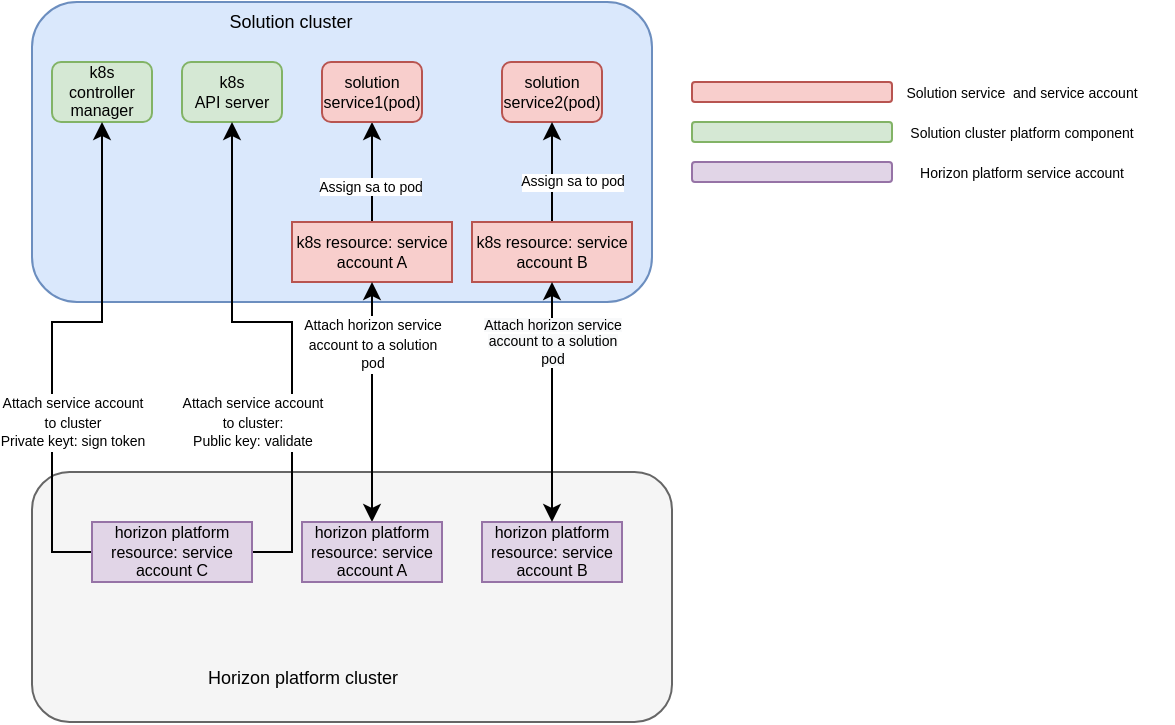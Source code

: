 <mxfile version="15.6.3" type="github" pages="3">
  <diagram id="b4ByG3n0g_XdcM6swtLX" name="Page-1">
    <mxGraphModel dx="631" dy="423" grid="1" gridSize="10" guides="1" tooltips="1" connect="1" arrows="1" fold="1" page="1" pageScale="1" pageWidth="827" pageHeight="1169" math="0" shadow="0">
      <root>
        <mxCell id="0" />
        <mxCell id="1" parent="0" />
        <mxCell id="QcERvQICMJE9YjtgMvUy-2" value="" style="rounded=1;whiteSpace=wrap;html=1;fillColor=#dae8fc;strokeColor=#6c8ebf;" parent="1" vertex="1">
          <mxGeometry x="170" y="270" width="310" height="150" as="geometry" />
        </mxCell>
        <mxCell id="Q-bXFTrbB7c0WMLXX80c-1" value="k8s&lt;br&gt;controller manager" style="rounded=1;whiteSpace=wrap;html=1;fontSize=8;fillColor=#d5e8d4;strokeColor=#82b366;" vertex="1" parent="1">
          <mxGeometry x="180" y="300" width="50" height="30" as="geometry" />
        </mxCell>
        <mxCell id="Q-bXFTrbB7c0WMLXX80c-2" value="k8s&lt;br&gt;API server" style="rounded=1;whiteSpace=wrap;html=1;fontSize=8;fillColor=#d5e8d4;strokeColor=#82b366;" vertex="1" parent="1">
          <mxGeometry x="245" y="300" width="50" height="30" as="geometry" />
        </mxCell>
        <mxCell id="Q-bXFTrbB7c0WMLXX80c-16" style="edgeStyle=orthogonalEdgeStyle;rounded=0;orthogonalLoop=1;jettySize=auto;html=1;exitX=0.5;exitY=0;exitDx=0;exitDy=0;entryX=0.5;entryY=1;entryDx=0;entryDy=0;fontSize=8;" edge="1" parent="1" source="Q-bXFTrbB7c0WMLXX80c-4" target="Q-bXFTrbB7c0WMLXX80c-15">
          <mxGeometry relative="1" as="geometry" />
        </mxCell>
        <mxCell id="Q-bXFTrbB7c0WMLXX80c-17" value="&lt;font style=&quot;font-size: 7px&quot;&gt;Assign sa to pod&lt;/font&gt;" style="edgeLabel;html=1;align=center;verticalAlign=middle;resizable=0;points=[];fontSize=8;" vertex="1" connectable="0" parent="Q-bXFTrbB7c0WMLXX80c-16">
          <mxGeometry x="-0.255" y="1" relative="1" as="geometry">
            <mxPoint as="offset" />
          </mxGeometry>
        </mxCell>
        <mxCell id="Q-bXFTrbB7c0WMLXX80c-4" value="k8s resource: service account A" style="rounded=0;whiteSpace=wrap;html=1;fontSize=8;fillColor=#f8cecc;strokeColor=#b85450;" vertex="1" parent="1">
          <mxGeometry x="300" y="380" width="80" height="30" as="geometry" />
        </mxCell>
        <mxCell id="Q-bXFTrbB7c0WMLXX80c-5" value="" style="rounded=1;whiteSpace=wrap;html=1;fontSize=8;fillColor=#f5f5f5;fontColor=#333333;strokeColor=#666666;" vertex="1" parent="1">
          <mxGeometry x="170" y="505" width="320" height="125" as="geometry" />
        </mxCell>
        <mxCell id="Q-bXFTrbB7c0WMLXX80c-10" style="edgeStyle=orthogonalEdgeStyle;rounded=0;orthogonalLoop=1;jettySize=auto;html=1;exitX=0;exitY=0.5;exitDx=0;exitDy=0;entryX=0.5;entryY=1;entryDx=0;entryDy=0;fontSize=8;" edge="1" parent="1" source="Q-bXFTrbB7c0WMLXX80c-6" target="Q-bXFTrbB7c0WMLXX80c-1">
          <mxGeometry relative="1" as="geometry" />
        </mxCell>
        <mxCell id="Q-bXFTrbB7c0WMLXX80c-11" value="&lt;font style=&quot;font-size: 7px&quot;&gt;Attach service account &lt;br&gt;to cluster&lt;br&gt;Private keyt: sign token&lt;/font&gt;" style="edgeLabel;html=1;align=center;verticalAlign=middle;resizable=0;points=[];fontSize=8;" vertex="1" connectable="0" parent="Q-bXFTrbB7c0WMLXX80c-10">
          <mxGeometry x="-0.001" y="-2" relative="1" as="geometry">
            <mxPoint x="8" y="45" as="offset" />
          </mxGeometry>
        </mxCell>
        <mxCell id="Q-bXFTrbB7c0WMLXX80c-12" style="edgeStyle=orthogonalEdgeStyle;rounded=0;orthogonalLoop=1;jettySize=auto;html=1;exitX=1;exitY=0.5;exitDx=0;exitDy=0;fontSize=8;" edge="1" parent="1" source="Q-bXFTrbB7c0WMLXX80c-6" target="Q-bXFTrbB7c0WMLXX80c-2">
          <mxGeometry relative="1" as="geometry">
            <mxPoint x="510" y="350" as="targetPoint" />
            <Array as="points">
              <mxPoint x="300" y="545" />
              <mxPoint x="300" y="430" />
              <mxPoint x="270" y="430" />
            </Array>
          </mxGeometry>
        </mxCell>
        <mxCell id="Q-bXFTrbB7c0WMLXX80c-13" value="&lt;font style=&quot;font-size: 7px&quot;&gt;Attach service account &lt;br&gt;to cluster:&lt;br&gt;Public key: validate&lt;/font&gt;" style="edgeLabel;html=1;align=center;verticalAlign=middle;resizable=0;points=[];fontSize=8;" vertex="1" connectable="0" parent="Q-bXFTrbB7c0WMLXX80c-12">
          <mxGeometry x="0.022" y="-2" relative="1" as="geometry">
            <mxPoint x="-20" y="52" as="offset" />
          </mxGeometry>
        </mxCell>
        <mxCell id="Q-bXFTrbB7c0WMLXX80c-6" value="horizon platform resource: service account C" style="rounded=0;whiteSpace=wrap;html=1;fontSize=8;fillColor=#e1d5e7;strokeColor=#9673a6;" vertex="1" parent="1">
          <mxGeometry x="200" y="530" width="80" height="30" as="geometry" />
        </mxCell>
        <mxCell id="Q-bXFTrbB7c0WMLXX80c-15" value="solution service1(pod)" style="rounded=1;whiteSpace=wrap;html=1;fontSize=8;fillColor=#f8cecc;strokeColor=#b85450;" vertex="1" parent="1">
          <mxGeometry x="315" y="300" width="50" height="30" as="geometry" />
        </mxCell>
        <mxCell id="Q-bXFTrbB7c0WMLXX80c-18" value="" style="endArrow=classic;startArrow=classic;html=1;rounded=0;fontSize=8;entryX=0.5;entryY=1;entryDx=0;entryDy=0;exitX=0.5;exitY=0;exitDx=0;exitDy=0;" edge="1" parent="1" source="Q-bXFTrbB7c0WMLXX80c-32" target="Q-bXFTrbB7c0WMLXX80c-4">
          <mxGeometry width="50" height="50" relative="1" as="geometry">
            <mxPoint x="340" y="490" as="sourcePoint" />
            <mxPoint x="570" y="470" as="targetPoint" />
          </mxGeometry>
        </mxCell>
        <mxCell id="Q-bXFTrbB7c0WMLXX80c-19" value="&lt;font style=&quot;font-size: 7px&quot;&gt;Attach horizon service&lt;br&gt;account to a solution&lt;br&gt;pod&lt;/font&gt;" style="edgeLabel;html=1;align=center;verticalAlign=middle;resizable=0;points=[];fontSize=8;" vertex="1" connectable="0" parent="Q-bXFTrbB7c0WMLXX80c-18">
          <mxGeometry x="-0.192" y="1" relative="1" as="geometry">
            <mxPoint x="1" y="-41" as="offset" />
          </mxGeometry>
        </mxCell>
        <mxCell id="Q-bXFTrbB7c0WMLXX80c-20" value="&lt;font style=&quot;font-size: 9px&quot;&gt;Horizon platform cluster&lt;/font&gt;" style="text;html=1;strokeColor=none;fillColor=none;align=center;verticalAlign=middle;whiteSpace=wrap;rounded=0;fontSize=7;" vertex="1" parent="1">
          <mxGeometry x="212.5" y="595" width="185" height="25" as="geometry" />
        </mxCell>
        <mxCell id="Q-bXFTrbB7c0WMLXX80c-21" value="&lt;font style=&quot;font-size: 9px&quot;&gt;Solution cluster&lt;/font&gt;" style="text;html=1;strokeColor=none;fillColor=none;align=center;verticalAlign=middle;whiteSpace=wrap;rounded=0;fontSize=7;" vertex="1" parent="1">
          <mxGeometry x="227.5" y="270" width="142.5" height="20" as="geometry" />
        </mxCell>
        <mxCell id="Q-bXFTrbB7c0WMLXX80c-22" value="" style="rounded=1;whiteSpace=wrap;html=1;fontSize=9;fillColor=#f8cecc;strokeColor=#b85450;" vertex="1" parent="1">
          <mxGeometry x="500" y="310" width="100" height="10" as="geometry" />
        </mxCell>
        <mxCell id="Q-bXFTrbB7c0WMLXX80c-23" value="" style="rounded=1;whiteSpace=wrap;html=1;fontSize=9;fillColor=#d5e8d4;strokeColor=#82b366;" vertex="1" parent="1">
          <mxGeometry x="500" y="330" width="100" height="10" as="geometry" />
        </mxCell>
        <mxCell id="Q-bXFTrbB7c0WMLXX80c-24" value="" style="rounded=1;whiteSpace=wrap;html=1;fontSize=9;fillColor=#e1d5e7;strokeColor=#9673a6;" vertex="1" parent="1">
          <mxGeometry x="500" y="350" width="100" height="10" as="geometry" />
        </mxCell>
        <mxCell id="Q-bXFTrbB7c0WMLXX80c-25" value="&lt;span style=&quot;font-size: 7px&quot;&gt;Solution service&amp;nbsp; and service account&lt;/span&gt;" style="text;html=1;strokeColor=none;fillColor=none;align=center;verticalAlign=middle;whiteSpace=wrap;rounded=0;fontSize=9;" vertex="1" parent="1">
          <mxGeometry x="590" y="310" width="150" height="10" as="geometry" />
        </mxCell>
        <mxCell id="Q-bXFTrbB7c0WMLXX80c-27" value="&lt;span style=&quot;font-size: 7px&quot;&gt;Solution cluster platform component&lt;/span&gt;" style="text;html=1;strokeColor=none;fillColor=none;align=center;verticalAlign=middle;whiteSpace=wrap;rounded=0;fontSize=9;" vertex="1" parent="1">
          <mxGeometry x="590" y="330" width="150" height="10" as="geometry" />
        </mxCell>
        <mxCell id="Q-bXFTrbB7c0WMLXX80c-28" value="&lt;span style=&quot;font-size: 7px&quot;&gt;Horizon platform service account&lt;/span&gt;" style="text;html=1;strokeColor=none;fillColor=none;align=center;verticalAlign=middle;whiteSpace=wrap;rounded=0;fontSize=9;" vertex="1" parent="1">
          <mxGeometry x="590" y="350" width="150" height="10" as="geometry" />
        </mxCell>
        <mxCell id="Q-bXFTrbB7c0WMLXX80c-30" value="solution service2(pod)" style="rounded=1;whiteSpace=wrap;html=1;fontSize=8;fillColor=#f8cecc;strokeColor=#b85450;" vertex="1" parent="1">
          <mxGeometry x="405" y="300" width="50" height="30" as="geometry" />
        </mxCell>
        <mxCell id="Q-bXFTrbB7c0WMLXX80c-34" value="Assign sa to pod" style="edgeStyle=orthogonalEdgeStyle;rounded=0;orthogonalLoop=1;jettySize=auto;html=1;exitX=0.5;exitY=0;exitDx=0;exitDy=0;entryX=0.5;entryY=1;entryDx=0;entryDy=0;fontSize=7;" edge="1" parent="1" source="Q-bXFTrbB7c0WMLXX80c-31" target="Q-bXFTrbB7c0WMLXX80c-30">
          <mxGeometry x="-0.2" y="-10" relative="1" as="geometry">
            <mxPoint as="offset" />
          </mxGeometry>
        </mxCell>
        <mxCell id="Q-bXFTrbB7c0WMLXX80c-31" value="k8s resource: service account B" style="rounded=0;whiteSpace=wrap;html=1;fontSize=8;fillColor=#f8cecc;strokeColor=#b85450;" vertex="1" parent="1">
          <mxGeometry x="390" y="380" width="80" height="30" as="geometry" />
        </mxCell>
        <mxCell id="Q-bXFTrbB7c0WMLXX80c-32" value="horizon platform resource: service account A" style="rounded=0;whiteSpace=wrap;html=1;fontSize=8;fillColor=#e1d5e7;strokeColor=#9673a6;" vertex="1" parent="1">
          <mxGeometry x="305" y="530" width="70" height="30" as="geometry" />
        </mxCell>
        <mxCell id="Q-bXFTrbB7c0WMLXX80c-33" value="horizon platform resource: service account B" style="rounded=0;whiteSpace=wrap;html=1;fontSize=8;fillColor=#e1d5e7;strokeColor=#9673a6;" vertex="1" parent="1">
          <mxGeometry x="395" y="530" width="70" height="30" as="geometry" />
        </mxCell>
        <mxCell id="Q-bXFTrbB7c0WMLXX80c-35" value="" style="endArrow=classic;startArrow=classic;html=1;rounded=0;fontSize=7;entryX=0.5;entryY=1;entryDx=0;entryDy=0;exitX=0.5;exitY=0;exitDx=0;exitDy=0;" edge="1" parent="1" source="Q-bXFTrbB7c0WMLXX80c-33" target="Q-bXFTrbB7c0WMLXX80c-31">
          <mxGeometry width="50" height="50" relative="1" as="geometry">
            <mxPoint x="450" y="490" as="sourcePoint" />
            <mxPoint x="500" y="440" as="targetPoint" />
          </mxGeometry>
        </mxCell>
        <mxCell id="Q-bXFTrbB7c0WMLXX80c-36" value="&lt;span style=&quot;color: rgb(0, 0, 0); font-family: helvetica; font-size: 7px; font-style: normal; font-weight: 400; letter-spacing: normal; text-align: center; text-indent: 0px; text-transform: none; word-spacing: 0px; background-color: rgb(248, 249, 250); display: inline; float: none;&quot;&gt;Attach horizon service&lt;/span&gt;&lt;br style=&quot;color: rgb(0, 0, 0); font-family: helvetica; font-size: 7px; font-style: normal; font-weight: 400; letter-spacing: normal; text-align: center; text-indent: 0px; text-transform: none; word-spacing: 0px; background-color: rgb(248, 249, 250);&quot;&gt;&lt;span style=&quot;color: rgb(0, 0, 0); font-family: helvetica; font-size: 7px; font-style: normal; font-weight: 400; letter-spacing: normal; text-align: center; text-indent: 0px; text-transform: none; word-spacing: 0px; background-color: rgb(248, 249, 250); display: inline; float: none;&quot;&gt;account to a solution&lt;/span&gt;&lt;br style=&quot;color: rgb(0, 0, 0); font-family: helvetica; font-size: 7px; font-style: normal; font-weight: 400; letter-spacing: normal; text-align: center; text-indent: 0px; text-transform: none; word-spacing: 0px; background-color: rgb(248, 249, 250);&quot;&gt;&lt;span style=&quot;color: rgb(0, 0, 0); font-family: helvetica; font-size: 7px; font-style: normal; font-weight: 400; letter-spacing: normal; text-align: center; text-indent: 0px; text-transform: none; word-spacing: 0px; background-color: rgb(248, 249, 250); display: inline; float: none;&quot;&gt;pod&lt;/span&gt;" style="edgeLabel;html=1;align=center;verticalAlign=middle;resizable=0;points=[];fontSize=7;" vertex="1" connectable="0" parent="Q-bXFTrbB7c0WMLXX80c-35">
          <mxGeometry x="0.527" y="-2" relative="1" as="geometry">
            <mxPoint x="-2" y="1" as="offset" />
          </mxGeometry>
        </mxCell>
      </root>
    </mxGraphModel>
  </diagram>
  <diagram id="orOfWPRd16nNayoBNhuf" name="Page-2">
    <mxGraphModel dx="1325" dy="827" grid="1" gridSize="10" guides="1" tooltips="1" connect="1" arrows="1" fold="1" page="1" pageScale="1" pageWidth="827" pageHeight="1169" math="0" shadow="0">
      <root>
        <mxCell id="x3Psv9wIMixYnTsCgply-0" />
        <mxCell id="x3Psv9wIMixYnTsCgply-1" parent="x3Psv9wIMixYnTsCgply-0" />
        <mxCell id="So1QB6Vv4WQb05hNh713-0" value="" style="rounded=1;whiteSpace=wrap;html=1;fontSize=8;fillColor=#f5f5f5;fontColor=#333333;strokeColor=#666666;" vertex="1" parent="x3Psv9wIMixYnTsCgply-1">
          <mxGeometry x="200" y="440" width="320" height="125" as="geometry" />
        </mxCell>
        <mxCell id="-9zs_uSlI3YuhuIKXYgo-1" value="Platform core services" style="rounded=1;whiteSpace=wrap;html=1;fontSize=12;fillColor=#e1d5e7;strokeColor=#9673a6;" vertex="1" parent="x3Psv9wIMixYnTsCgply-1">
          <mxGeometry x="300" y="450" width="120" height="60" as="geometry" />
        </mxCell>
        <mxCell id="SZNd-D2ViIv40fUER3Qd-0" value="" style="rounded=1;whiteSpace=wrap;html=1;fillColor=#dae8fc;strokeColor=#6c8ebf;" vertex="1" parent="x3Psv9wIMixYnTsCgply-1">
          <mxGeometry x="210" y="140" width="310" height="150" as="geometry" />
        </mxCell>
        <mxCell id="X73pldOQkBRVvich7nZL-1" style="edgeStyle=orthogonalEdgeStyle;rounded=0;orthogonalLoop=1;jettySize=auto;html=1;exitX=0.5;exitY=1;exitDx=0;exitDy=0;entryX=0.5;entryY=0;entryDx=0;entryDy=0;fontSize=12;" edge="1" parent="x3Psv9wIMixYnTsCgply-1" source="-9zs_uSlI3YuhuIKXYgo-0" target="-9zs_uSlI3YuhuIKXYgo-1">
          <mxGeometry relative="1" as="geometry" />
        </mxCell>
        <mxCell id="X73pldOQkBRVvich7nZL-2" value="API call with k8s token" style="edgeLabel;html=1;align=center;verticalAlign=middle;resizable=0;points=[];fontSize=12;" vertex="1" connectable="0" parent="X73pldOQkBRVvich7nZL-1">
          <mxGeometry x="-0.212" y="1" relative="1" as="geometry">
            <mxPoint as="offset" />
          </mxGeometry>
        </mxCell>
        <mxCell id="-9zs_uSlI3YuhuIKXYgo-0" value="solution service" style="rounded=1;whiteSpace=wrap;html=1;fontSize=12;fillColor=#f8cecc;strokeColor=#b85450;" vertex="1" parent="x3Psv9wIMixYnTsCgply-1">
          <mxGeometry x="300" y="220" width="120" height="60" as="geometry" />
        </mxCell>
        <mxCell id="6WKjv6npHJ_PwyoWGc8g-0" value="&lt;font style=&quot;font-size: 9px&quot;&gt;Solution cluster&lt;/font&gt;" style="text;html=1;strokeColor=none;fillColor=none;align=center;verticalAlign=middle;whiteSpace=wrap;rounded=0;fontSize=7;" vertex="1" parent="x3Psv9wIMixYnTsCgply-1">
          <mxGeometry x="294" y="150" width="142.5" height="20" as="geometry" />
        </mxCell>
        <mxCell id="X73pldOQkBRVvich7nZL-0" value="&lt;font style=&quot;font-size: 9px&quot;&gt;Horizon platform cluster&lt;/font&gt;" style="text;html=1;strokeColor=none;fillColor=none;align=center;verticalAlign=middle;whiteSpace=wrap;rounded=0;fontSize=7;" vertex="1" parent="x3Psv9wIMixYnTsCgply-1">
          <mxGeometry x="267.5" y="530" width="185" height="25" as="geometry" />
        </mxCell>
      </root>
    </mxGraphModel>
  </diagram>
  <diagram id="FQC6kj_795ZJFNBx_DUS" name="Page-3">
    <mxGraphModel dx="757" dy="473" grid="1" gridSize="10" guides="1" tooltips="1" connect="1" arrows="1" fold="1" page="1" pageScale="1" pageWidth="827" pageHeight="1169" math="0" shadow="0">
      <root>
        <mxCell id="AEApJBpo0z5xCWg6R1o6-0" />
        <mxCell id="AEApJBpo0z5xCWg6R1o6-1" parent="AEApJBpo0z5xCWg6R1o6-0" />
        <mxCell id="cl8YVSSVURVslZZRqB2N-0" value="Service account" style="shape=table;startSize=30;container=1;collapsible=1;childLayout=tableLayout;fixedRows=1;rowLines=0;fontStyle=1;align=center;resizeLast=1;" vertex="1" parent="AEApJBpo0z5xCWg6R1o6-1">
          <mxGeometry x="160" y="370" width="140" height="120" as="geometry">
            <mxRectangle x="340" y="290" width="120" height="30" as="alternateBounds" />
          </mxGeometry>
        </mxCell>
        <mxCell id="cl8YVSSVURVslZZRqB2N-1" value="" style="shape=partialRectangle;collapsible=0;dropTarget=0;pointerEvents=0;fillColor=none;top=0;left=0;bottom=1;right=0;points=[[0,0.5],[1,0.5]];portConstraint=eastwest;" vertex="1" parent="cl8YVSSVURVslZZRqB2N-0">
          <mxGeometry y="30" width="140" height="30" as="geometry" />
        </mxCell>
        <mxCell id="cl8YVSSVURVslZZRqB2N-2" value="PK" style="shape=partialRectangle;connectable=0;fillColor=none;top=0;left=0;bottom=0;right=0;fontStyle=1;overflow=hidden;" vertex="1" parent="cl8YVSSVURVslZZRqB2N-1">
          <mxGeometry width="30" height="30" as="geometry">
            <mxRectangle width="30" height="30" as="alternateBounds" />
          </mxGeometry>
        </mxCell>
        <mxCell id="cl8YVSSVURVslZZRqB2N-3" value="UniqueID" style="shape=partialRectangle;connectable=0;fillColor=none;top=0;left=0;bottom=0;right=0;align=left;spacingLeft=6;fontStyle=5;overflow=hidden;" vertex="1" parent="cl8YVSSVURVslZZRqB2N-1">
          <mxGeometry x="30" width="110" height="30" as="geometry">
            <mxRectangle width="110" height="30" as="alternateBounds" />
          </mxGeometry>
        </mxCell>
        <mxCell id="cl8YVSSVURVslZZRqB2N-4" value="" style="shape=partialRectangle;collapsible=0;dropTarget=0;pointerEvents=0;fillColor=none;top=0;left=0;bottom=0;right=0;points=[[0,0.5],[1,0.5]];portConstraint=eastwest;" vertex="1" parent="cl8YVSSVURVslZZRqB2N-0">
          <mxGeometry y="60" width="140" height="30" as="geometry" />
        </mxCell>
        <mxCell id="cl8YVSSVURVslZZRqB2N-5" value="" style="shape=partialRectangle;connectable=0;fillColor=none;top=0;left=0;bottom=0;right=0;editable=1;overflow=hidden;" vertex="1" parent="cl8YVSSVURVslZZRqB2N-4">
          <mxGeometry width="30" height="30" as="geometry">
            <mxRectangle width="30" height="30" as="alternateBounds" />
          </mxGeometry>
        </mxCell>
        <mxCell id="cl8YVSSVURVslZZRqB2N-6" value="RSA key pairs(horizon &#xa;managed &amp; &#xa;user managed)" style="shape=partialRectangle;connectable=0;fillColor=none;top=0;left=0;bottom=0;right=0;align=left;spacingLeft=6;overflow=hidden;fontSize=8;" vertex="1" parent="cl8YVSSVURVslZZRqB2N-4">
          <mxGeometry x="30" width="110" height="30" as="geometry">
            <mxRectangle width="110" height="30" as="alternateBounds" />
          </mxGeometry>
        </mxCell>
        <mxCell id="cl8YVSSVURVslZZRqB2N-7" value="" style="shape=partialRectangle;collapsible=0;dropTarget=0;pointerEvents=0;fillColor=none;top=0;left=0;bottom=0;right=0;points=[[0,0.5],[1,0.5]];portConstraint=eastwest;" vertex="1" parent="cl8YVSSVURVslZZRqB2N-0">
          <mxGeometry y="90" width="140" height="30" as="geometry" />
        </mxCell>
        <mxCell id="cl8YVSSVURVslZZRqB2N-8" value="" style="shape=partialRectangle;connectable=0;fillColor=none;top=0;left=0;bottom=0;right=0;editable=1;overflow=hidden;" vertex="1" parent="cl8YVSSVURVslZZRqB2N-7">
          <mxGeometry width="30" height="30" as="geometry">
            <mxRectangle width="30" height="30" as="alternateBounds" />
          </mxGeometry>
        </mxCell>
        <mxCell id="cl8YVSSVURVslZZRqB2N-9" value="role_bindings" style="shape=partialRectangle;connectable=0;fillColor=none;top=0;left=0;bottom=0;right=0;align=left;spacingLeft=6;overflow=hidden;" vertex="1" parent="cl8YVSSVURVslZZRqB2N-7">
          <mxGeometry x="30" width="110" height="30" as="geometry">
            <mxRectangle width="110" height="30" as="alternateBounds" />
          </mxGeometry>
        </mxCell>
        <mxCell id="cl8YVSSVURVslZZRqB2N-15" value="" style="shape=partialRectangle;collapsible=0;dropTarget=0;pointerEvents=0;fillColor=none;top=0;left=0;bottom=0;right=0;points=[[0,0.5],[1,0.5]];portConstraint=eastwest;" vertex="1" parent="AEApJBpo0z5xCWg6R1o6-1">
          <mxGeometry x="340" y="440" width="270" height="30" as="geometry" />
        </mxCell>
        <mxCell id="cl8YVSSVURVslZZRqB2N-16" value="" style="shape=partialRectangle;connectable=0;fillColor=none;top=0;left=0;bottom=0;right=0;editable=1;overflow=hidden;" vertex="1" parent="cl8YVSSVURVslZZRqB2N-15">
          <mxGeometry width="30" height="30" as="geometry">
            <mxRectangle width="30" height="30" as="alternateBounds" />
          </mxGeometry>
        </mxCell>
        <mxCell id="G6Fjh7Hm0LF_u7-sGNeX-0" value="Role" style="shape=table;startSize=30;container=1;collapsible=1;childLayout=tableLayout;fixedRows=1;rowLines=0;fontStyle=1;align=center;resizeLast=1;" vertex="1" parent="AEApJBpo0z5xCWg6R1o6-1">
          <mxGeometry x="380" y="230" width="140" height="120" as="geometry">
            <mxRectangle x="340" y="290" width="120" height="30" as="alternateBounds" />
          </mxGeometry>
        </mxCell>
        <mxCell id="G6Fjh7Hm0LF_u7-sGNeX-1" value="" style="shape=partialRectangle;collapsible=0;dropTarget=0;pointerEvents=0;fillColor=none;top=0;left=0;bottom=1;right=0;points=[[0,0.5],[1,0.5]];portConstraint=eastwest;" vertex="1" parent="G6Fjh7Hm0LF_u7-sGNeX-0">
          <mxGeometry y="30" width="140" height="30" as="geometry" />
        </mxCell>
        <mxCell id="G6Fjh7Hm0LF_u7-sGNeX-2" value="PK" style="shape=partialRectangle;connectable=0;fillColor=none;top=0;left=0;bottom=0;right=0;fontStyle=1;overflow=hidden;" vertex="1" parent="G6Fjh7Hm0LF_u7-sGNeX-1">
          <mxGeometry width="30" height="30" as="geometry">
            <mxRectangle width="30" height="30" as="alternateBounds" />
          </mxGeometry>
        </mxCell>
        <mxCell id="G6Fjh7Hm0LF_u7-sGNeX-3" value="UniqueID" style="shape=partialRectangle;connectable=0;fillColor=none;top=0;left=0;bottom=0;right=0;align=left;spacingLeft=6;fontStyle=5;overflow=hidden;" vertex="1" parent="G6Fjh7Hm0LF_u7-sGNeX-1">
          <mxGeometry x="30" width="110" height="30" as="geometry">
            <mxRectangle width="110" height="30" as="alternateBounds" />
          </mxGeometry>
        </mxCell>
        <mxCell id="G6Fjh7Hm0LF_u7-sGNeX-4" value="" style="shape=partialRectangle;collapsible=0;dropTarget=0;pointerEvents=0;fillColor=none;top=0;left=0;bottom=0;right=0;points=[[0,0.5],[1,0.5]];portConstraint=eastwest;" vertex="1" parent="G6Fjh7Hm0LF_u7-sGNeX-0">
          <mxGeometry y="60" width="140" height="30" as="geometry" />
        </mxCell>
        <mxCell id="G6Fjh7Hm0LF_u7-sGNeX-5" value="" style="shape=partialRectangle;connectable=0;fillColor=none;top=0;left=0;bottom=0;right=0;editable=1;overflow=hidden;" vertex="1" parent="G6Fjh7Hm0LF_u7-sGNeX-4">
          <mxGeometry width="30" height="30" as="geometry">
            <mxRectangle width="30" height="30" as="alternateBounds" />
          </mxGeometry>
        </mxCell>
        <mxCell id="G6Fjh7Hm0LF_u7-sGNeX-6" value="name" style="shape=partialRectangle;connectable=0;fillColor=none;top=0;left=0;bottom=0;right=0;align=left;spacingLeft=6;overflow=hidden;fontSize=12;" vertex="1" parent="G6Fjh7Hm0LF_u7-sGNeX-4">
          <mxGeometry x="30" width="110" height="30" as="geometry">
            <mxRectangle width="110" height="30" as="alternateBounds" />
          </mxGeometry>
        </mxCell>
        <mxCell id="G6Fjh7Hm0LF_u7-sGNeX-7" value="" style="shape=partialRectangle;collapsible=0;dropTarget=0;pointerEvents=0;fillColor=none;top=0;left=0;bottom=0;right=0;points=[[0,0.5],[1,0.5]];portConstraint=eastwest;" vertex="1" parent="G6Fjh7Hm0LF_u7-sGNeX-0">
          <mxGeometry y="90" width="140" height="30" as="geometry" />
        </mxCell>
        <mxCell id="G6Fjh7Hm0LF_u7-sGNeX-8" value="" style="shape=partialRectangle;connectable=0;fillColor=none;top=0;left=0;bottom=0;right=0;editable=1;overflow=hidden;" vertex="1" parent="G6Fjh7Hm0LF_u7-sGNeX-7">
          <mxGeometry width="30" height="30" as="geometry">
            <mxRectangle width="30" height="30" as="alternateBounds" />
          </mxGeometry>
        </mxCell>
        <mxCell id="G6Fjh7Hm0LF_u7-sGNeX-9" value="permissions" style="shape=partialRectangle;connectable=0;fillColor=none;top=0;left=0;bottom=0;right=0;align=left;spacingLeft=6;overflow=hidden;" vertex="1" parent="G6Fjh7Hm0LF_u7-sGNeX-7">
          <mxGeometry x="30" width="110" height="30" as="geometry">
            <mxRectangle width="110" height="30" as="alternateBounds" />
          </mxGeometry>
        </mxCell>
        <mxCell id="G6Fjh7Hm0LF_u7-sGNeX-10" value="" style="edgeStyle=entityRelationEdgeStyle;fontSize=12;html=1;endArrow=ERzeroToMany;startArrow=ERmandOne;rounded=0;exitX=1;exitY=0.25;exitDx=0;exitDy=0;entryX=0;entryY=0.167;entryDx=0;entryDy=0;entryPerimeter=0;" edge="1" parent="AEApJBpo0z5xCWg6R1o6-1" source="cl8YVSSVURVslZZRqB2N-0" target="G6Fjh7Hm0LF_u7-sGNeX-0">
          <mxGeometry width="100" height="100" relative="1" as="geometry">
            <mxPoint x="310" y="380" as="sourcePoint" />
            <mxPoint x="400" y="280" as="targetPoint" />
          </mxGeometry>
        </mxCell>
        <mxCell id="G6Fjh7Hm0LF_u7-sGNeX-11" value="Role" style="shape=table;startSize=30;container=1;collapsible=1;childLayout=tableLayout;fixedRows=1;rowLines=0;fontStyle=1;align=center;resizeLast=1;" vertex="1" parent="AEApJBpo0z5xCWg6R1o6-1">
          <mxGeometry x="380" y="400" width="140" height="120" as="geometry">
            <mxRectangle x="340" y="290" width="120" height="30" as="alternateBounds" />
          </mxGeometry>
        </mxCell>
        <mxCell id="G6Fjh7Hm0LF_u7-sGNeX-12" value="" style="shape=partialRectangle;collapsible=0;dropTarget=0;pointerEvents=0;fillColor=none;top=0;left=0;bottom=1;right=0;points=[[0,0.5],[1,0.5]];portConstraint=eastwest;" vertex="1" parent="G6Fjh7Hm0LF_u7-sGNeX-11">
          <mxGeometry y="30" width="140" height="30" as="geometry" />
        </mxCell>
        <mxCell id="G6Fjh7Hm0LF_u7-sGNeX-13" value="PK" style="shape=partialRectangle;connectable=0;fillColor=none;top=0;left=0;bottom=0;right=0;fontStyle=1;overflow=hidden;" vertex="1" parent="G6Fjh7Hm0LF_u7-sGNeX-12">
          <mxGeometry width="30" height="30" as="geometry">
            <mxRectangle width="30" height="30" as="alternateBounds" />
          </mxGeometry>
        </mxCell>
        <mxCell id="G6Fjh7Hm0LF_u7-sGNeX-14" value="UniqueID" style="shape=partialRectangle;connectable=0;fillColor=none;top=0;left=0;bottom=0;right=0;align=left;spacingLeft=6;fontStyle=5;overflow=hidden;" vertex="1" parent="G6Fjh7Hm0LF_u7-sGNeX-12">
          <mxGeometry x="30" width="110" height="30" as="geometry">
            <mxRectangle width="110" height="30" as="alternateBounds" />
          </mxGeometry>
        </mxCell>
        <mxCell id="G6Fjh7Hm0LF_u7-sGNeX-15" value="" style="shape=partialRectangle;collapsible=0;dropTarget=0;pointerEvents=0;fillColor=none;top=0;left=0;bottom=0;right=0;points=[[0,0.5],[1,0.5]];portConstraint=eastwest;" vertex="1" parent="G6Fjh7Hm0LF_u7-sGNeX-11">
          <mxGeometry y="60" width="140" height="30" as="geometry" />
        </mxCell>
        <mxCell id="G6Fjh7Hm0LF_u7-sGNeX-16" value="" style="shape=partialRectangle;connectable=0;fillColor=none;top=0;left=0;bottom=0;right=0;editable=1;overflow=hidden;" vertex="1" parent="G6Fjh7Hm0LF_u7-sGNeX-15">
          <mxGeometry width="30" height="30" as="geometry">
            <mxRectangle width="30" height="30" as="alternateBounds" />
          </mxGeometry>
        </mxCell>
        <mxCell id="G6Fjh7Hm0LF_u7-sGNeX-17" value="name" style="shape=partialRectangle;connectable=0;fillColor=none;top=0;left=0;bottom=0;right=0;align=left;spacingLeft=6;overflow=hidden;fontSize=12;" vertex="1" parent="G6Fjh7Hm0LF_u7-sGNeX-15">
          <mxGeometry x="30" width="110" height="30" as="geometry">
            <mxRectangle width="110" height="30" as="alternateBounds" />
          </mxGeometry>
        </mxCell>
        <mxCell id="G6Fjh7Hm0LF_u7-sGNeX-18" value="" style="shape=partialRectangle;collapsible=0;dropTarget=0;pointerEvents=0;fillColor=none;top=0;left=0;bottom=0;right=0;points=[[0,0.5],[1,0.5]];portConstraint=eastwest;" vertex="1" parent="G6Fjh7Hm0LF_u7-sGNeX-11">
          <mxGeometry y="90" width="140" height="30" as="geometry" />
        </mxCell>
        <mxCell id="G6Fjh7Hm0LF_u7-sGNeX-19" value="" style="shape=partialRectangle;connectable=0;fillColor=none;top=0;left=0;bottom=0;right=0;editable=1;overflow=hidden;" vertex="1" parent="G6Fjh7Hm0LF_u7-sGNeX-18">
          <mxGeometry width="30" height="30" as="geometry">
            <mxRectangle width="30" height="30" as="alternateBounds" />
          </mxGeometry>
        </mxCell>
        <mxCell id="G6Fjh7Hm0LF_u7-sGNeX-20" value="permissions" style="shape=partialRectangle;connectable=0;fillColor=none;top=0;left=0;bottom=0;right=0;align=left;spacingLeft=6;overflow=hidden;" vertex="1" parent="G6Fjh7Hm0LF_u7-sGNeX-18">
          <mxGeometry x="30" width="110" height="30" as="geometry">
            <mxRectangle width="110" height="30" as="alternateBounds" />
          </mxGeometry>
        </mxCell>
        <mxCell id="G6Fjh7Hm0LF_u7-sGNeX-21" value="" style="edgeStyle=entityRelationEdgeStyle;fontSize=12;html=1;endArrow=ERzeroToMany;startArrow=ERmandOne;rounded=0;exitX=1;exitY=0.5;exitDx=0;exitDy=0;entryX=0;entryY=0.25;entryDx=0;entryDy=0;" edge="1" parent="AEApJBpo0z5xCWg6R1o6-1" source="cl8YVSSVURVslZZRqB2N-1" target="G6Fjh7Hm0LF_u7-sGNeX-11">
          <mxGeometry width="100" height="100" relative="1" as="geometry">
            <mxPoint x="300" y="389.96" as="sourcePoint" />
            <mxPoint x="430" y="240.0" as="targetPoint" />
          </mxGeometry>
        </mxCell>
      </root>
    </mxGraphModel>
  </diagram>
</mxfile>
